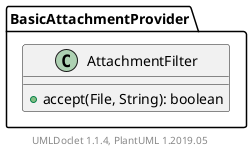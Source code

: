 @startuml

    class BasicAttachmentProvider.AttachmentFilter [[BasicAttachmentProvider.AttachmentFilter.html]] {
        +accept(File, String): boolean
    }


    center footer UMLDoclet 1.1.4, PlantUML 1.2019.05
@enduml
